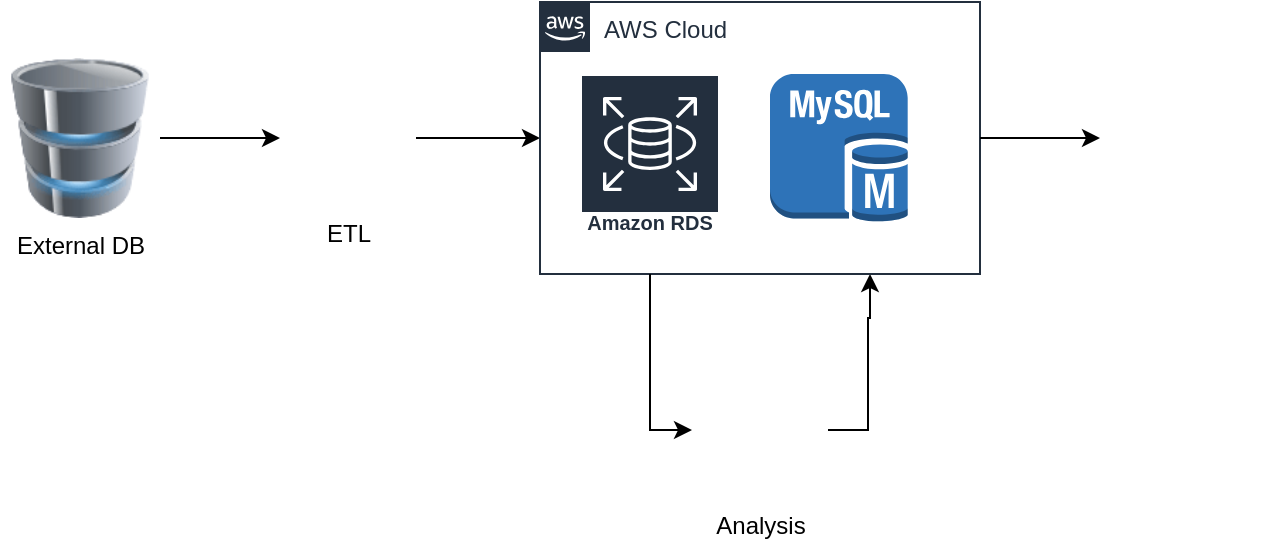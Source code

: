 <mxfile version="20.2.0" type="github"><diagram id="npMDU7Qph9KwpemAkgee" name="Page-1"><mxGraphModel dx="1038" dy="539" grid="1" gridSize="10" guides="1" tooltips="1" connect="1" arrows="1" fold="1" page="1" pageScale="1" pageWidth="850" pageHeight="1100" math="0" shadow="0"><root><mxCell id="0"/><mxCell id="1" parent="0"/><mxCell id="gyZ1szIL7Vuma9D16m12-17" style="edgeStyle=orthogonalEdgeStyle;rounded=0;orthogonalLoop=1;jettySize=auto;html=1;exitX=1;exitY=0.5;exitDx=0;exitDy=0;entryX=0;entryY=0.5;entryDx=0;entryDy=0;" edge="1" parent="1" source="gyZ1szIL7Vuma9D16m12-2" target="gyZ1szIL7Vuma9D16m12-6"><mxGeometry relative="1" as="geometry"/></mxCell><mxCell id="gyZ1szIL7Vuma9D16m12-2" value="ETL" style="shape=image;html=1;verticalAlign=top;verticalLabelPosition=bottom;labelBackgroundColor=#ffffff;imageAspect=0;aspect=fixed;image=https://cdn0.iconfinder.com/data/icons/long-shadow-web-icons/512/python-128.png" vertex="1" parent="1"><mxGeometry x="220" y="164" width="68" height="68" as="geometry"/></mxCell><mxCell id="gyZ1szIL7Vuma9D16m12-16" style="edgeStyle=orthogonalEdgeStyle;rounded=0;orthogonalLoop=1;jettySize=auto;html=1;exitX=1;exitY=0.5;exitDx=0;exitDy=0;entryX=0;entryY=0.5;entryDx=0;entryDy=0;" edge="1" parent="1" source="gyZ1szIL7Vuma9D16m12-3" target="gyZ1szIL7Vuma9D16m12-2"><mxGeometry relative="1" as="geometry"/></mxCell><mxCell id="gyZ1szIL7Vuma9D16m12-3" value="External DB" style="image;html=1;image=img/lib/clip_art/computers/Database_128x128.png" vertex="1" parent="1"><mxGeometry x="80" y="158" width="80" height="80" as="geometry"/></mxCell><mxCell id="gyZ1szIL7Vuma9D16m12-4" value="" style="shape=image;html=1;verticalAlign=top;verticalLabelPosition=bottom;labelBackgroundColor=#ffffff;imageAspect=0;aspect=fixed;image=https://cdn1.iconfinder.com/data/icons/ionicons-fill-vol-2/512/logo-tableau-128.png" vertex="1" parent="1"><mxGeometry x="630" y="158" width="80" height="80" as="geometry"/></mxCell><mxCell id="gyZ1szIL7Vuma9D16m12-19" style="edgeStyle=orthogonalEdgeStyle;rounded=0;orthogonalLoop=1;jettySize=auto;html=1;exitX=1;exitY=0.5;exitDx=0;exitDy=0;entryX=0.75;entryY=1;entryDx=0;entryDy=0;" edge="1" parent="1" source="gyZ1szIL7Vuma9D16m12-14" target="gyZ1szIL7Vuma9D16m12-6"><mxGeometry relative="1" as="geometry"/></mxCell><mxCell id="gyZ1szIL7Vuma9D16m12-14" value="Analysis" style="shape=image;html=1;verticalAlign=top;verticalLabelPosition=bottom;labelBackgroundColor=#ffffff;imageAspect=0;aspect=fixed;image=https://cdn0.iconfinder.com/data/icons/long-shadow-web-icons/512/python-128.png" vertex="1" parent="1"><mxGeometry x="426" y="310" width="68" height="68" as="geometry"/></mxCell><mxCell id="gyZ1szIL7Vuma9D16m12-15" value="" style="group" vertex="1" connectable="0" parent="1"><mxGeometry x="350" y="130" width="220" height="136" as="geometry"/></mxCell><mxCell id="gyZ1szIL7Vuma9D16m12-6" value="AWS Cloud" style="points=[[0,0],[0.25,0],[0.5,0],[0.75,0],[1,0],[1,0.25],[1,0.5],[1,0.75],[1,1],[0.75,1],[0.5,1],[0.25,1],[0,1],[0,0.75],[0,0.5],[0,0.25]];outlineConnect=0;gradientColor=none;html=1;whiteSpace=wrap;fontSize=12;fontStyle=0;container=1;pointerEvents=0;collapsible=0;recursiveResize=0;shape=mxgraph.aws4.group;grIcon=mxgraph.aws4.group_aws_cloud_alt;strokeColor=#232F3E;fillColor=none;verticalAlign=top;align=left;spacingLeft=30;fontColor=#232F3E;dashed=0;" vertex="1" parent="gyZ1szIL7Vuma9D16m12-15"><mxGeometry width="220" height="136" as="geometry"/></mxCell><mxCell id="gyZ1szIL7Vuma9D16m12-7" value="" style="outlineConnect=0;dashed=0;verticalLabelPosition=bottom;verticalAlign=top;align=center;html=1;shape=mxgraph.aws3.mysql_db_instance;fillColor=#2E73B8;gradientColor=none;" vertex="1" parent="gyZ1szIL7Vuma9D16m12-6"><mxGeometry x="115" y="36" width="68.84" height="74" as="geometry"/></mxCell><mxCell id="gyZ1szIL7Vuma9D16m12-9" value="Amazon RDS" style="sketch=0;outlineConnect=0;fontColor=#232F3E;gradientColor=none;strokeColor=#ffffff;fillColor=#232F3E;dashed=0;verticalLabelPosition=middle;verticalAlign=bottom;align=center;html=1;whiteSpace=wrap;fontSize=10;fontStyle=1;spacing=3;shape=mxgraph.aws4.productIcon;prIcon=mxgraph.aws4.rds;" vertex="1" parent="gyZ1szIL7Vuma9D16m12-6"><mxGeometry x="20" y="36" width="70" height="84" as="geometry"/></mxCell><mxCell id="gyZ1szIL7Vuma9D16m12-11" style="edgeStyle=orthogonalEdgeStyle;rounded=0;orthogonalLoop=1;jettySize=auto;html=1;exitX=0.5;exitY=1;exitDx=0;exitDy=0;" edge="1" parent="gyZ1szIL7Vuma9D16m12-15" source="gyZ1szIL7Vuma9D16m12-6" target="gyZ1szIL7Vuma9D16m12-6"><mxGeometry relative="1" as="geometry"/></mxCell><mxCell id="gyZ1szIL7Vuma9D16m12-18" style="edgeStyle=orthogonalEdgeStyle;rounded=0;orthogonalLoop=1;jettySize=auto;html=1;exitX=0.25;exitY=1;exitDx=0;exitDy=0;entryX=0;entryY=0.5;entryDx=0;entryDy=0;" edge="1" parent="1" source="gyZ1szIL7Vuma9D16m12-6" target="gyZ1szIL7Vuma9D16m12-14"><mxGeometry relative="1" as="geometry"/></mxCell><mxCell id="gyZ1szIL7Vuma9D16m12-20" style="edgeStyle=orthogonalEdgeStyle;rounded=0;orthogonalLoop=1;jettySize=auto;html=1;exitX=1;exitY=0.5;exitDx=0;exitDy=0;" edge="1" parent="1" source="gyZ1szIL7Vuma9D16m12-6" target="gyZ1szIL7Vuma9D16m12-4"><mxGeometry relative="1" as="geometry"/></mxCell></root></mxGraphModel></diagram></mxfile>